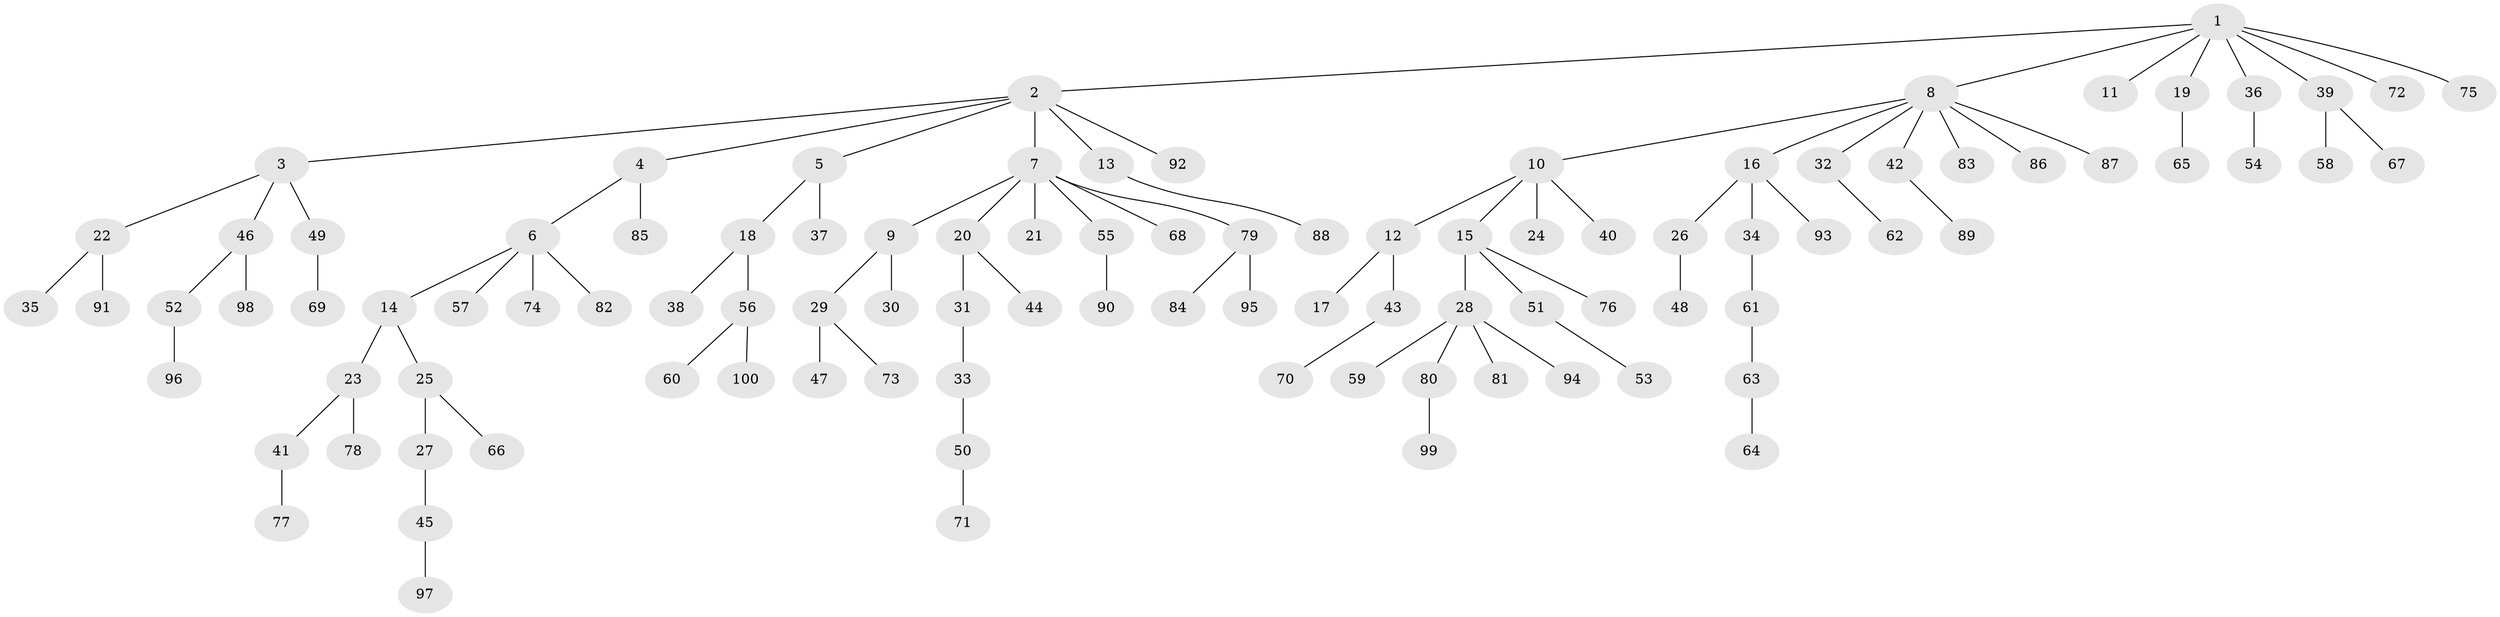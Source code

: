 // coarse degree distribution, {6: 0.07547169811320754, 4: 0.03773584905660377, 2: 0.32075471698113206, 1: 0.49056603773584906, 3: 0.07547169811320754}
// Generated by graph-tools (version 1.1) at 2025/51/03/04/25 22:51:50]
// undirected, 100 vertices, 99 edges
graph export_dot {
  node [color=gray90,style=filled];
  1;
  2;
  3;
  4;
  5;
  6;
  7;
  8;
  9;
  10;
  11;
  12;
  13;
  14;
  15;
  16;
  17;
  18;
  19;
  20;
  21;
  22;
  23;
  24;
  25;
  26;
  27;
  28;
  29;
  30;
  31;
  32;
  33;
  34;
  35;
  36;
  37;
  38;
  39;
  40;
  41;
  42;
  43;
  44;
  45;
  46;
  47;
  48;
  49;
  50;
  51;
  52;
  53;
  54;
  55;
  56;
  57;
  58;
  59;
  60;
  61;
  62;
  63;
  64;
  65;
  66;
  67;
  68;
  69;
  70;
  71;
  72;
  73;
  74;
  75;
  76;
  77;
  78;
  79;
  80;
  81;
  82;
  83;
  84;
  85;
  86;
  87;
  88;
  89;
  90;
  91;
  92;
  93;
  94;
  95;
  96;
  97;
  98;
  99;
  100;
  1 -- 2;
  1 -- 8;
  1 -- 11;
  1 -- 19;
  1 -- 36;
  1 -- 39;
  1 -- 72;
  1 -- 75;
  2 -- 3;
  2 -- 4;
  2 -- 5;
  2 -- 7;
  2 -- 13;
  2 -- 92;
  3 -- 22;
  3 -- 46;
  3 -- 49;
  4 -- 6;
  4 -- 85;
  5 -- 18;
  5 -- 37;
  6 -- 14;
  6 -- 57;
  6 -- 74;
  6 -- 82;
  7 -- 9;
  7 -- 20;
  7 -- 21;
  7 -- 55;
  7 -- 68;
  7 -- 79;
  8 -- 10;
  8 -- 16;
  8 -- 32;
  8 -- 42;
  8 -- 83;
  8 -- 86;
  8 -- 87;
  9 -- 29;
  9 -- 30;
  10 -- 12;
  10 -- 15;
  10 -- 24;
  10 -- 40;
  12 -- 17;
  12 -- 43;
  13 -- 88;
  14 -- 23;
  14 -- 25;
  15 -- 28;
  15 -- 51;
  15 -- 76;
  16 -- 26;
  16 -- 34;
  16 -- 93;
  18 -- 38;
  18 -- 56;
  19 -- 65;
  20 -- 31;
  20 -- 44;
  22 -- 35;
  22 -- 91;
  23 -- 41;
  23 -- 78;
  25 -- 27;
  25 -- 66;
  26 -- 48;
  27 -- 45;
  28 -- 59;
  28 -- 80;
  28 -- 81;
  28 -- 94;
  29 -- 47;
  29 -- 73;
  31 -- 33;
  32 -- 62;
  33 -- 50;
  34 -- 61;
  36 -- 54;
  39 -- 58;
  39 -- 67;
  41 -- 77;
  42 -- 89;
  43 -- 70;
  45 -- 97;
  46 -- 52;
  46 -- 98;
  49 -- 69;
  50 -- 71;
  51 -- 53;
  52 -- 96;
  55 -- 90;
  56 -- 60;
  56 -- 100;
  61 -- 63;
  63 -- 64;
  79 -- 84;
  79 -- 95;
  80 -- 99;
}

